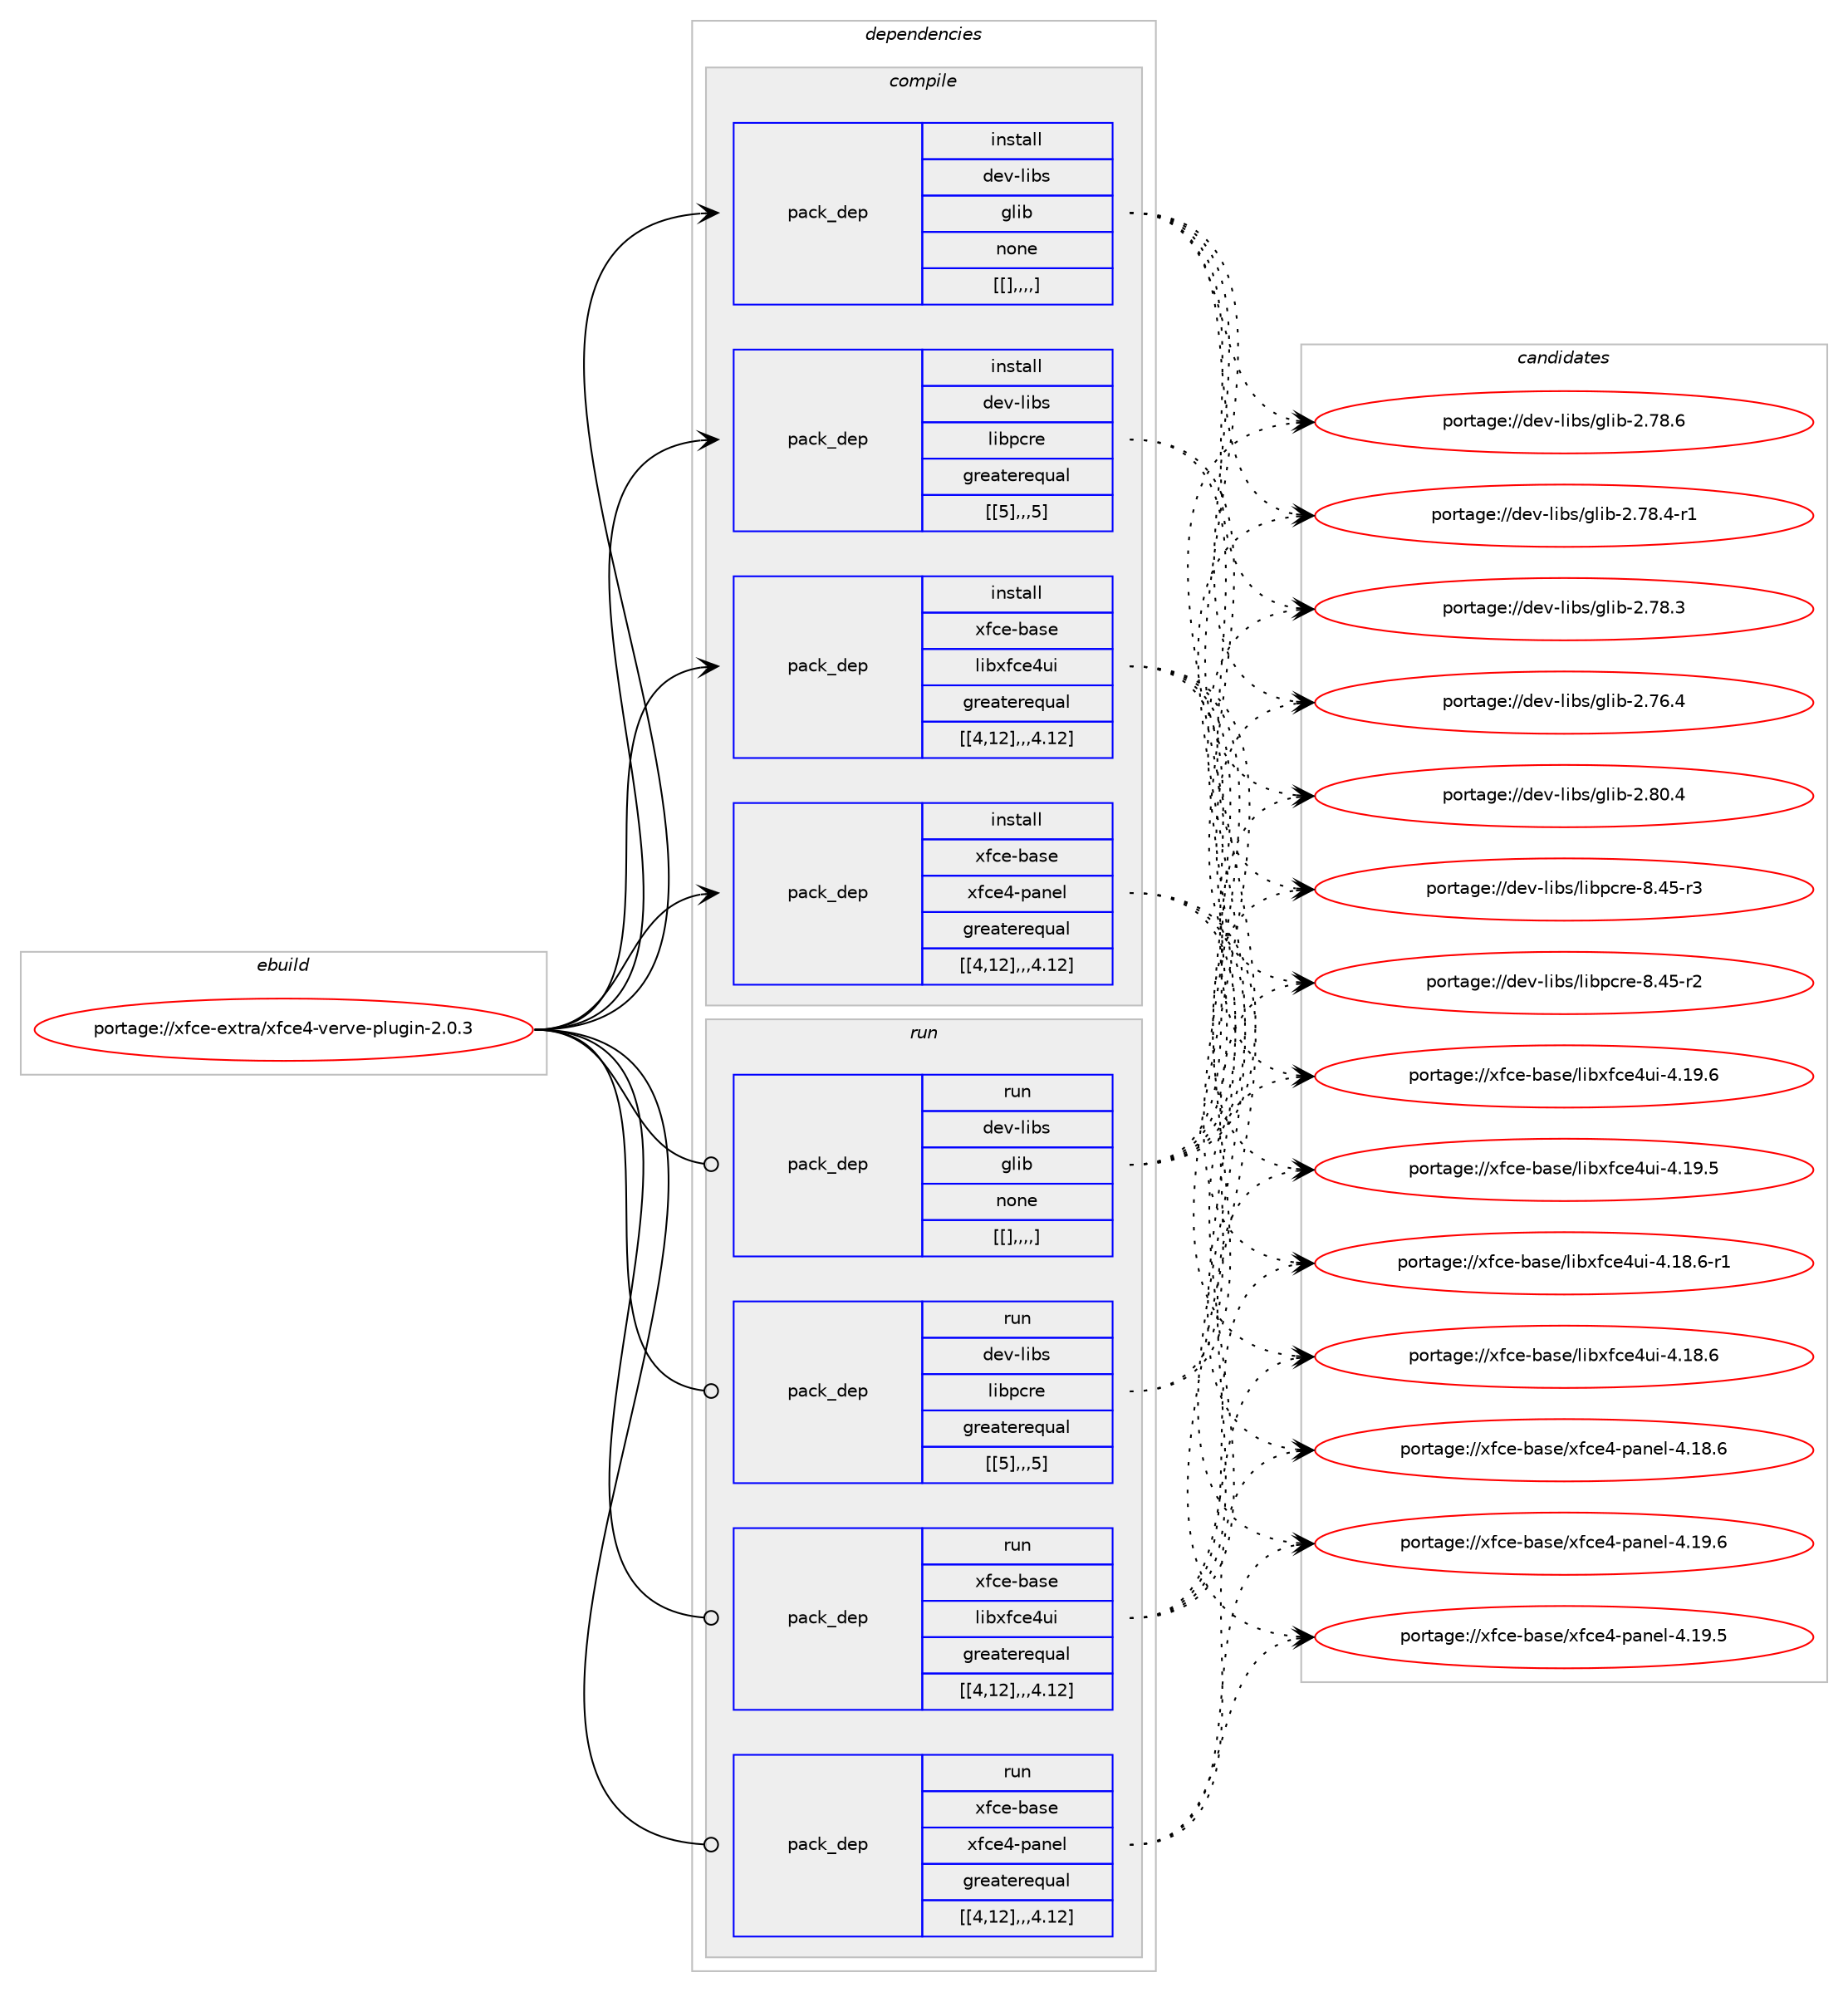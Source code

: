digraph prolog {

# *************
# Graph options
# *************

newrank=true;
concentrate=true;
compound=true;
graph [rankdir=LR,fontname=Helvetica,fontsize=10,ranksep=1.5];#, ranksep=2.5, nodesep=0.2];
edge  [arrowhead=vee];
node  [fontname=Helvetica,fontsize=10];

# **********
# The ebuild
# **********

subgraph cluster_leftcol {
color=gray;
label=<<i>ebuild</i>>;
id [label="portage://xfce-extra/xfce4-verve-plugin-2.0.3", color=red, width=4, href="../xfce-extra/xfce4-verve-plugin-2.0.3.svg"];
}

# ****************
# The dependencies
# ****************

subgraph cluster_midcol {
color=gray;
label=<<i>dependencies</i>>;
subgraph cluster_compile {
fillcolor="#eeeeee";
style=filled;
label=<<i>compile</i>>;
subgraph pack2311 {
dependency2952 [label=<<TABLE BORDER="0" CELLBORDER="1" CELLSPACING="0" CELLPADDING="4" WIDTH="220"><TR><TD ROWSPAN="6" CELLPADDING="30">pack_dep</TD></TR><TR><TD WIDTH="110">install</TD></TR><TR><TD>dev-libs</TD></TR><TR><TD>glib</TD></TR><TR><TD>none</TD></TR><TR><TD>[[],,,,]</TD></TR></TABLE>>, shape=none, color=blue];
}
id:e -> dependency2952:w [weight=20,style="solid",arrowhead="vee"];
subgraph pack2317 {
dependency2962 [label=<<TABLE BORDER="0" CELLBORDER="1" CELLSPACING="0" CELLPADDING="4" WIDTH="220"><TR><TD ROWSPAN="6" CELLPADDING="30">pack_dep</TD></TR><TR><TD WIDTH="110">install</TD></TR><TR><TD>dev-libs</TD></TR><TR><TD>libpcre</TD></TR><TR><TD>greaterequal</TD></TR><TR><TD>[[5],,,5]</TD></TR></TABLE>>, shape=none, color=blue];
}
id:e -> dependency2962:w [weight=20,style="solid",arrowhead="vee"];
subgraph pack2322 {
dependency2966 [label=<<TABLE BORDER="0" CELLBORDER="1" CELLSPACING="0" CELLPADDING="4" WIDTH="220"><TR><TD ROWSPAN="6" CELLPADDING="30">pack_dep</TD></TR><TR><TD WIDTH="110">install</TD></TR><TR><TD>xfce-base</TD></TR><TR><TD>libxfce4ui</TD></TR><TR><TD>greaterequal</TD></TR><TR><TD>[[4,12],,,4.12]</TD></TR></TABLE>>, shape=none, color=blue];
}
id:e -> dependency2966:w [weight=20,style="solid",arrowhead="vee"];
subgraph pack2328 {
dependency2976 [label=<<TABLE BORDER="0" CELLBORDER="1" CELLSPACING="0" CELLPADDING="4" WIDTH="220"><TR><TD ROWSPAN="6" CELLPADDING="30">pack_dep</TD></TR><TR><TD WIDTH="110">install</TD></TR><TR><TD>xfce-base</TD></TR><TR><TD>xfce4-panel</TD></TR><TR><TD>greaterequal</TD></TR><TR><TD>[[4,12],,,4.12]</TD></TR></TABLE>>, shape=none, color=blue];
}
id:e -> dependency2976:w [weight=20,style="solid",arrowhead="vee"];
}
subgraph cluster_compileandrun {
fillcolor="#eeeeee";
style=filled;
label=<<i>compile and run</i>>;
}
subgraph cluster_run {
fillcolor="#eeeeee";
style=filled;
label=<<i>run</i>>;
subgraph pack2334 {
dependency2984 [label=<<TABLE BORDER="0" CELLBORDER="1" CELLSPACING="0" CELLPADDING="4" WIDTH="220"><TR><TD ROWSPAN="6" CELLPADDING="30">pack_dep</TD></TR><TR><TD WIDTH="110">run</TD></TR><TR><TD>dev-libs</TD></TR><TR><TD>glib</TD></TR><TR><TD>none</TD></TR><TR><TD>[[],,,,]</TD></TR></TABLE>>, shape=none, color=blue];
}
id:e -> dependency2984:w [weight=20,style="solid",arrowhead="odot"];
subgraph pack2339 {
dependency2989 [label=<<TABLE BORDER="0" CELLBORDER="1" CELLSPACING="0" CELLPADDING="4" WIDTH="220"><TR><TD ROWSPAN="6" CELLPADDING="30">pack_dep</TD></TR><TR><TD WIDTH="110">run</TD></TR><TR><TD>dev-libs</TD></TR><TR><TD>libpcre</TD></TR><TR><TD>greaterequal</TD></TR><TR><TD>[[5],,,5]</TD></TR></TABLE>>, shape=none, color=blue];
}
id:e -> dependency2989:w [weight=20,style="solid",arrowhead="odot"];
subgraph pack2343 {
dependency2993 [label=<<TABLE BORDER="0" CELLBORDER="1" CELLSPACING="0" CELLPADDING="4" WIDTH="220"><TR><TD ROWSPAN="6" CELLPADDING="30">pack_dep</TD></TR><TR><TD WIDTH="110">run</TD></TR><TR><TD>xfce-base</TD></TR><TR><TD>libxfce4ui</TD></TR><TR><TD>greaterequal</TD></TR><TR><TD>[[4,12],,,4.12]</TD></TR></TABLE>>, shape=none, color=blue];
}
id:e -> dependency2993:w [weight=20,style="solid",arrowhead="odot"];
subgraph pack2345 {
dependency2997 [label=<<TABLE BORDER="0" CELLBORDER="1" CELLSPACING="0" CELLPADDING="4" WIDTH="220"><TR><TD ROWSPAN="6" CELLPADDING="30">pack_dep</TD></TR><TR><TD WIDTH="110">run</TD></TR><TR><TD>xfce-base</TD></TR><TR><TD>xfce4-panel</TD></TR><TR><TD>greaterequal</TD></TR><TR><TD>[[4,12],,,4.12]</TD></TR></TABLE>>, shape=none, color=blue];
}
id:e -> dependency2997:w [weight=20,style="solid",arrowhead="odot"];
}
}

# **************
# The candidates
# **************

subgraph cluster_choices {
rank=same;
color=gray;
label=<<i>candidates</i>>;

subgraph choice2304 {
color=black;
nodesep=1;
choice1001011184510810598115471031081059845504656484652 [label="portage://dev-libs/glib-2.80.4", color=red, width=4,href="../dev-libs/glib-2.80.4.svg"];
choice1001011184510810598115471031081059845504655564654 [label="portage://dev-libs/glib-2.78.6", color=red, width=4,href="../dev-libs/glib-2.78.6.svg"];
choice10010111845108105981154710310810598455046555646524511449 [label="portage://dev-libs/glib-2.78.4-r1", color=red, width=4,href="../dev-libs/glib-2.78.4-r1.svg"];
choice1001011184510810598115471031081059845504655564651 [label="portage://dev-libs/glib-2.78.3", color=red, width=4,href="../dev-libs/glib-2.78.3.svg"];
choice1001011184510810598115471031081059845504655544652 [label="portage://dev-libs/glib-2.76.4", color=red, width=4,href="../dev-libs/glib-2.76.4.svg"];
dependency2952:e -> choice1001011184510810598115471031081059845504656484652:w [style=dotted,weight="100"];
dependency2952:e -> choice1001011184510810598115471031081059845504655564654:w [style=dotted,weight="100"];
dependency2952:e -> choice10010111845108105981154710310810598455046555646524511449:w [style=dotted,weight="100"];
dependency2952:e -> choice1001011184510810598115471031081059845504655564651:w [style=dotted,weight="100"];
dependency2952:e -> choice1001011184510810598115471031081059845504655544652:w [style=dotted,weight="100"];
}
subgraph choice2307 {
color=black;
nodesep=1;
choice100101118451081059811547108105981129911410145564652534511451 [label="portage://dev-libs/libpcre-8.45-r3", color=red, width=4,href="../dev-libs/libpcre-8.45-r3.svg"];
choice100101118451081059811547108105981129911410145564652534511450 [label="portage://dev-libs/libpcre-8.45-r2", color=red, width=4,href="../dev-libs/libpcre-8.45-r2.svg"];
dependency2962:e -> choice100101118451081059811547108105981129911410145564652534511451:w [style=dotted,weight="100"];
dependency2962:e -> choice100101118451081059811547108105981129911410145564652534511450:w [style=dotted,weight="100"];
}
subgraph choice2309 {
color=black;
nodesep=1;
choice120102991014598971151014710810598120102991015211710545524649574654 [label="portage://xfce-base/libxfce4ui-4.19.6", color=red, width=4,href="../xfce-base/libxfce4ui-4.19.6.svg"];
choice120102991014598971151014710810598120102991015211710545524649574653 [label="portage://xfce-base/libxfce4ui-4.19.5", color=red, width=4,href="../xfce-base/libxfce4ui-4.19.5.svg"];
choice1201029910145989711510147108105981201029910152117105455246495646544511449 [label="portage://xfce-base/libxfce4ui-4.18.6-r1", color=red, width=4,href="../xfce-base/libxfce4ui-4.18.6-r1.svg"];
choice120102991014598971151014710810598120102991015211710545524649564654 [label="portage://xfce-base/libxfce4ui-4.18.6", color=red, width=4,href="../xfce-base/libxfce4ui-4.18.6.svg"];
dependency2966:e -> choice120102991014598971151014710810598120102991015211710545524649574654:w [style=dotted,weight="100"];
dependency2966:e -> choice120102991014598971151014710810598120102991015211710545524649574653:w [style=dotted,weight="100"];
dependency2966:e -> choice1201029910145989711510147108105981201029910152117105455246495646544511449:w [style=dotted,weight="100"];
dependency2966:e -> choice120102991014598971151014710810598120102991015211710545524649564654:w [style=dotted,weight="100"];
}
subgraph choice2311 {
color=black;
nodesep=1;
choice12010299101459897115101471201029910152451129711010110845524649574654 [label="portage://xfce-base/xfce4-panel-4.19.6", color=red, width=4,href="../xfce-base/xfce4-panel-4.19.6.svg"];
choice12010299101459897115101471201029910152451129711010110845524649574653 [label="portage://xfce-base/xfce4-panel-4.19.5", color=red, width=4,href="../xfce-base/xfce4-panel-4.19.5.svg"];
choice12010299101459897115101471201029910152451129711010110845524649564654 [label="portage://xfce-base/xfce4-panel-4.18.6", color=red, width=4,href="../xfce-base/xfce4-panel-4.18.6.svg"];
dependency2976:e -> choice12010299101459897115101471201029910152451129711010110845524649574654:w [style=dotted,weight="100"];
dependency2976:e -> choice12010299101459897115101471201029910152451129711010110845524649574653:w [style=dotted,weight="100"];
dependency2976:e -> choice12010299101459897115101471201029910152451129711010110845524649564654:w [style=dotted,weight="100"];
}
subgraph choice2313 {
color=black;
nodesep=1;
choice1001011184510810598115471031081059845504656484652 [label="portage://dev-libs/glib-2.80.4", color=red, width=4,href="../dev-libs/glib-2.80.4.svg"];
choice1001011184510810598115471031081059845504655564654 [label="portage://dev-libs/glib-2.78.6", color=red, width=4,href="../dev-libs/glib-2.78.6.svg"];
choice10010111845108105981154710310810598455046555646524511449 [label="portage://dev-libs/glib-2.78.4-r1", color=red, width=4,href="../dev-libs/glib-2.78.4-r1.svg"];
choice1001011184510810598115471031081059845504655564651 [label="portage://dev-libs/glib-2.78.3", color=red, width=4,href="../dev-libs/glib-2.78.3.svg"];
choice1001011184510810598115471031081059845504655544652 [label="portage://dev-libs/glib-2.76.4", color=red, width=4,href="../dev-libs/glib-2.76.4.svg"];
dependency2984:e -> choice1001011184510810598115471031081059845504656484652:w [style=dotted,weight="100"];
dependency2984:e -> choice1001011184510810598115471031081059845504655564654:w [style=dotted,weight="100"];
dependency2984:e -> choice10010111845108105981154710310810598455046555646524511449:w [style=dotted,weight="100"];
dependency2984:e -> choice1001011184510810598115471031081059845504655564651:w [style=dotted,weight="100"];
dependency2984:e -> choice1001011184510810598115471031081059845504655544652:w [style=dotted,weight="100"];
}
subgraph choice2315 {
color=black;
nodesep=1;
choice100101118451081059811547108105981129911410145564652534511451 [label="portage://dev-libs/libpcre-8.45-r3", color=red, width=4,href="../dev-libs/libpcre-8.45-r3.svg"];
choice100101118451081059811547108105981129911410145564652534511450 [label="portage://dev-libs/libpcre-8.45-r2", color=red, width=4,href="../dev-libs/libpcre-8.45-r2.svg"];
dependency2989:e -> choice100101118451081059811547108105981129911410145564652534511451:w [style=dotted,weight="100"];
dependency2989:e -> choice100101118451081059811547108105981129911410145564652534511450:w [style=dotted,weight="100"];
}
subgraph choice2318 {
color=black;
nodesep=1;
choice120102991014598971151014710810598120102991015211710545524649574654 [label="portage://xfce-base/libxfce4ui-4.19.6", color=red, width=4,href="../xfce-base/libxfce4ui-4.19.6.svg"];
choice120102991014598971151014710810598120102991015211710545524649574653 [label="portage://xfce-base/libxfce4ui-4.19.5", color=red, width=4,href="../xfce-base/libxfce4ui-4.19.5.svg"];
choice1201029910145989711510147108105981201029910152117105455246495646544511449 [label="portage://xfce-base/libxfce4ui-4.18.6-r1", color=red, width=4,href="../xfce-base/libxfce4ui-4.18.6-r1.svg"];
choice120102991014598971151014710810598120102991015211710545524649564654 [label="portage://xfce-base/libxfce4ui-4.18.6", color=red, width=4,href="../xfce-base/libxfce4ui-4.18.6.svg"];
dependency2993:e -> choice120102991014598971151014710810598120102991015211710545524649574654:w [style=dotted,weight="100"];
dependency2993:e -> choice120102991014598971151014710810598120102991015211710545524649574653:w [style=dotted,weight="100"];
dependency2993:e -> choice1201029910145989711510147108105981201029910152117105455246495646544511449:w [style=dotted,weight="100"];
dependency2993:e -> choice120102991014598971151014710810598120102991015211710545524649564654:w [style=dotted,weight="100"];
}
subgraph choice2322 {
color=black;
nodesep=1;
choice12010299101459897115101471201029910152451129711010110845524649574654 [label="portage://xfce-base/xfce4-panel-4.19.6", color=red, width=4,href="../xfce-base/xfce4-panel-4.19.6.svg"];
choice12010299101459897115101471201029910152451129711010110845524649574653 [label="portage://xfce-base/xfce4-panel-4.19.5", color=red, width=4,href="../xfce-base/xfce4-panel-4.19.5.svg"];
choice12010299101459897115101471201029910152451129711010110845524649564654 [label="portage://xfce-base/xfce4-panel-4.18.6", color=red, width=4,href="../xfce-base/xfce4-panel-4.18.6.svg"];
dependency2997:e -> choice12010299101459897115101471201029910152451129711010110845524649574654:w [style=dotted,weight="100"];
dependency2997:e -> choice12010299101459897115101471201029910152451129711010110845524649574653:w [style=dotted,weight="100"];
dependency2997:e -> choice12010299101459897115101471201029910152451129711010110845524649564654:w [style=dotted,weight="100"];
}
}

}
